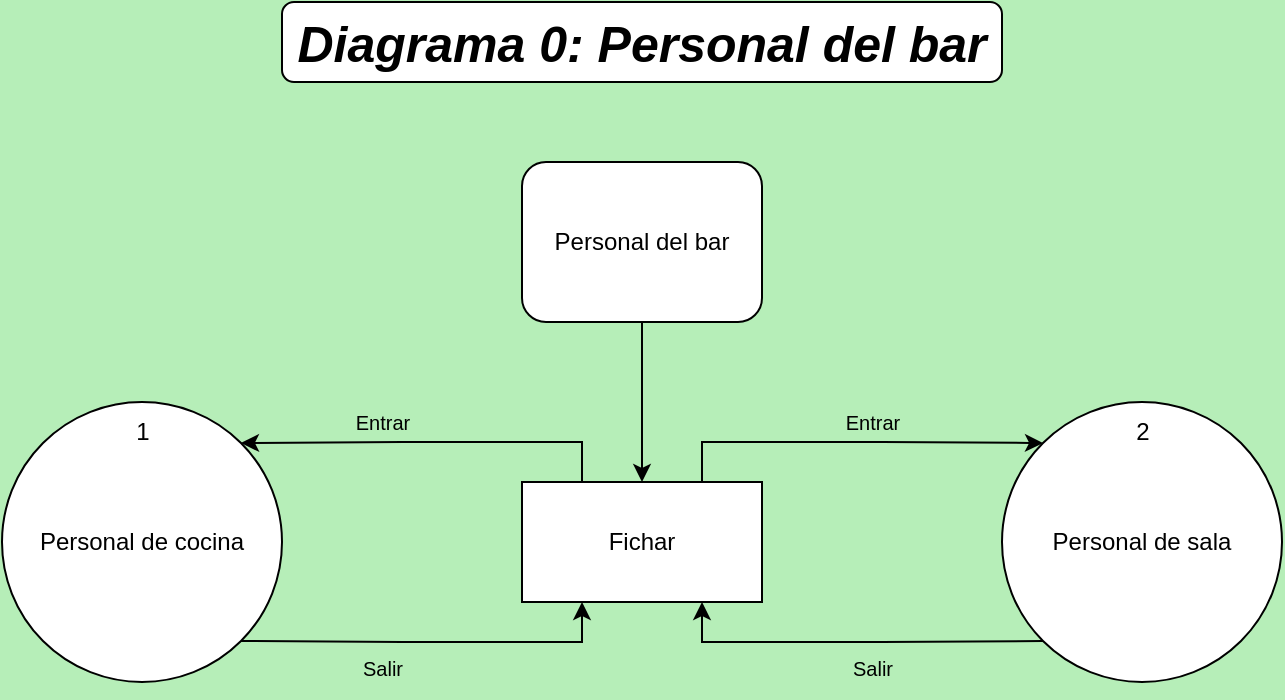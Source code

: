 <mxfile version="22.1.11" type="device">
  <diagram name="Página-1" id="_P5GHJzeENNyTZZonIQx">
    <mxGraphModel dx="874" dy="441" grid="1" gridSize="10" guides="1" tooltips="1" connect="1" arrows="1" fold="1" page="1" pageScale="1" pageWidth="827" pageHeight="1169" background="#b6eeb8" math="0" shadow="0">
      <root>
        <mxCell id="0" />
        <mxCell id="1" parent="0" />
        <mxCell id="XAhxAVN8NGR9DAT8FO0a-1" value="&lt;b&gt;&lt;i&gt;&lt;font style=&quot;font-size: 25px;&quot;&gt;Diagrama 0: Personal del bar&lt;/font&gt;&lt;/i&gt;&lt;/b&gt;" style="rounded=1;whiteSpace=wrap;html=1;" parent="1" vertex="1">
          <mxGeometry x="200" y="120" width="360" height="40" as="geometry" />
        </mxCell>
        <mxCell id="eA8gPOkBn_IQkEyoW3_3-3" style="edgeStyle=orthogonalEdgeStyle;rounded=0;orthogonalLoop=1;jettySize=auto;html=1;exitX=0.5;exitY=1;exitDx=0;exitDy=0;entryX=0.5;entryY=0;entryDx=0;entryDy=0;" edge="1" parent="1" source="XAhxAVN8NGR9DAT8FO0a-2" target="eA8gPOkBn_IQkEyoW3_3-2">
          <mxGeometry relative="1" as="geometry" />
        </mxCell>
        <mxCell id="XAhxAVN8NGR9DAT8FO0a-2" value="Personal del bar" style="rounded=1;whiteSpace=wrap;html=1;" parent="1" vertex="1">
          <mxGeometry x="320" y="200" width="120" height="80" as="geometry" />
        </mxCell>
        <mxCell id="XAhxAVN8NGR9DAT8FO0a-3" value="Personal de cocina" style="ellipse;whiteSpace=wrap;html=1;aspect=fixed;" parent="1" vertex="1">
          <mxGeometry x="60" y="320" width="140" height="140" as="geometry" />
        </mxCell>
        <mxCell id="XAhxAVN8NGR9DAT8FO0a-4" value="Personal de sala" style="ellipse;whiteSpace=wrap;html=1;aspect=fixed;" parent="1" vertex="1">
          <mxGeometry x="560" y="320" width="140" height="140" as="geometry" />
        </mxCell>
        <mxCell id="XAhxAVN8NGR9DAT8FO0a-7" value="1" style="text;html=1;align=center;verticalAlign=middle;resizable=0;points=[];autosize=1;strokeColor=none;fillColor=none;" parent="1" vertex="1">
          <mxGeometry x="115" y="320" width="30" height="30" as="geometry" />
        </mxCell>
        <mxCell id="XAhxAVN8NGR9DAT8FO0a-8" value="&lt;font style=&quot;font-size: 10px;&quot;&gt;Entrar&lt;/font&gt;" style="text;html=1;align=center;verticalAlign=middle;resizable=0;points=[];autosize=1;strokeColor=none;fillColor=none;" parent="1" vertex="1">
          <mxGeometry x="470" y="315" width="50" height="30" as="geometry" />
        </mxCell>
        <mxCell id="eA8gPOkBn_IQkEyoW3_3-4" style="edgeStyle=orthogonalEdgeStyle;rounded=0;orthogonalLoop=1;jettySize=auto;html=1;exitX=0.25;exitY=0;exitDx=0;exitDy=0;entryX=1;entryY=0;entryDx=0;entryDy=0;" edge="1" parent="1" source="eA8gPOkBn_IQkEyoW3_3-2" target="XAhxAVN8NGR9DAT8FO0a-3">
          <mxGeometry relative="1" as="geometry" />
        </mxCell>
        <mxCell id="eA8gPOkBn_IQkEyoW3_3-5" style="edgeStyle=orthogonalEdgeStyle;rounded=0;orthogonalLoop=1;jettySize=auto;html=1;exitX=0.25;exitY=1;exitDx=0;exitDy=0;entryX=1;entryY=1;entryDx=0;entryDy=0;startArrow=classic;startFill=1;endArrow=none;endFill=0;" edge="1" parent="1" source="eA8gPOkBn_IQkEyoW3_3-2" target="XAhxAVN8NGR9DAT8FO0a-3">
          <mxGeometry relative="1" as="geometry" />
        </mxCell>
        <mxCell id="eA8gPOkBn_IQkEyoW3_3-6" style="edgeStyle=orthogonalEdgeStyle;rounded=0;orthogonalLoop=1;jettySize=auto;html=1;exitX=0.75;exitY=0;exitDx=0;exitDy=0;entryX=0;entryY=0;entryDx=0;entryDy=0;" edge="1" parent="1" source="eA8gPOkBn_IQkEyoW3_3-2" target="XAhxAVN8NGR9DAT8FO0a-4">
          <mxGeometry relative="1" as="geometry" />
        </mxCell>
        <mxCell id="eA8gPOkBn_IQkEyoW3_3-7" style="edgeStyle=orthogonalEdgeStyle;rounded=0;orthogonalLoop=1;jettySize=auto;html=1;exitX=0.75;exitY=1;exitDx=0;exitDy=0;entryX=0;entryY=1;entryDx=0;entryDy=0;startArrow=classic;startFill=1;endArrow=none;endFill=0;" edge="1" parent="1" source="eA8gPOkBn_IQkEyoW3_3-2" target="XAhxAVN8NGR9DAT8FO0a-4">
          <mxGeometry relative="1" as="geometry" />
        </mxCell>
        <mxCell id="eA8gPOkBn_IQkEyoW3_3-2" value="Fichar" style="rounded=0;whiteSpace=wrap;html=1;" vertex="1" parent="1">
          <mxGeometry x="320" y="360" width="120" height="60" as="geometry" />
        </mxCell>
        <mxCell id="eA8gPOkBn_IQkEyoW3_3-8" value="&lt;font style=&quot;font-size: 10px;&quot;&gt;Salir&lt;/font&gt;" style="text;html=1;align=center;verticalAlign=middle;resizable=0;points=[];autosize=1;strokeColor=none;fillColor=none;" vertex="1" parent="1">
          <mxGeometry x="475" y="438" width="40" height="30" as="geometry" />
        </mxCell>
        <mxCell id="eA8gPOkBn_IQkEyoW3_3-9" value="&lt;font style=&quot;font-size: 10px;&quot;&gt;Entrar&lt;/font&gt;" style="text;html=1;align=center;verticalAlign=middle;resizable=0;points=[];autosize=1;strokeColor=none;fillColor=none;" vertex="1" parent="1">
          <mxGeometry x="225" y="315" width="50" height="30" as="geometry" />
        </mxCell>
        <mxCell id="eA8gPOkBn_IQkEyoW3_3-10" value="&lt;font style=&quot;font-size: 10px;&quot;&gt;Salir&lt;/font&gt;" style="text;html=1;align=center;verticalAlign=middle;resizable=0;points=[];autosize=1;strokeColor=none;fillColor=none;" vertex="1" parent="1">
          <mxGeometry x="230" y="438" width="40" height="30" as="geometry" />
        </mxCell>
        <mxCell id="eA8gPOkBn_IQkEyoW3_3-11" value="2" style="text;html=1;align=center;verticalAlign=middle;resizable=0;points=[];autosize=1;strokeColor=none;fillColor=none;" vertex="1" parent="1">
          <mxGeometry x="615" y="320" width="30" height="30" as="geometry" />
        </mxCell>
      </root>
    </mxGraphModel>
  </diagram>
</mxfile>
